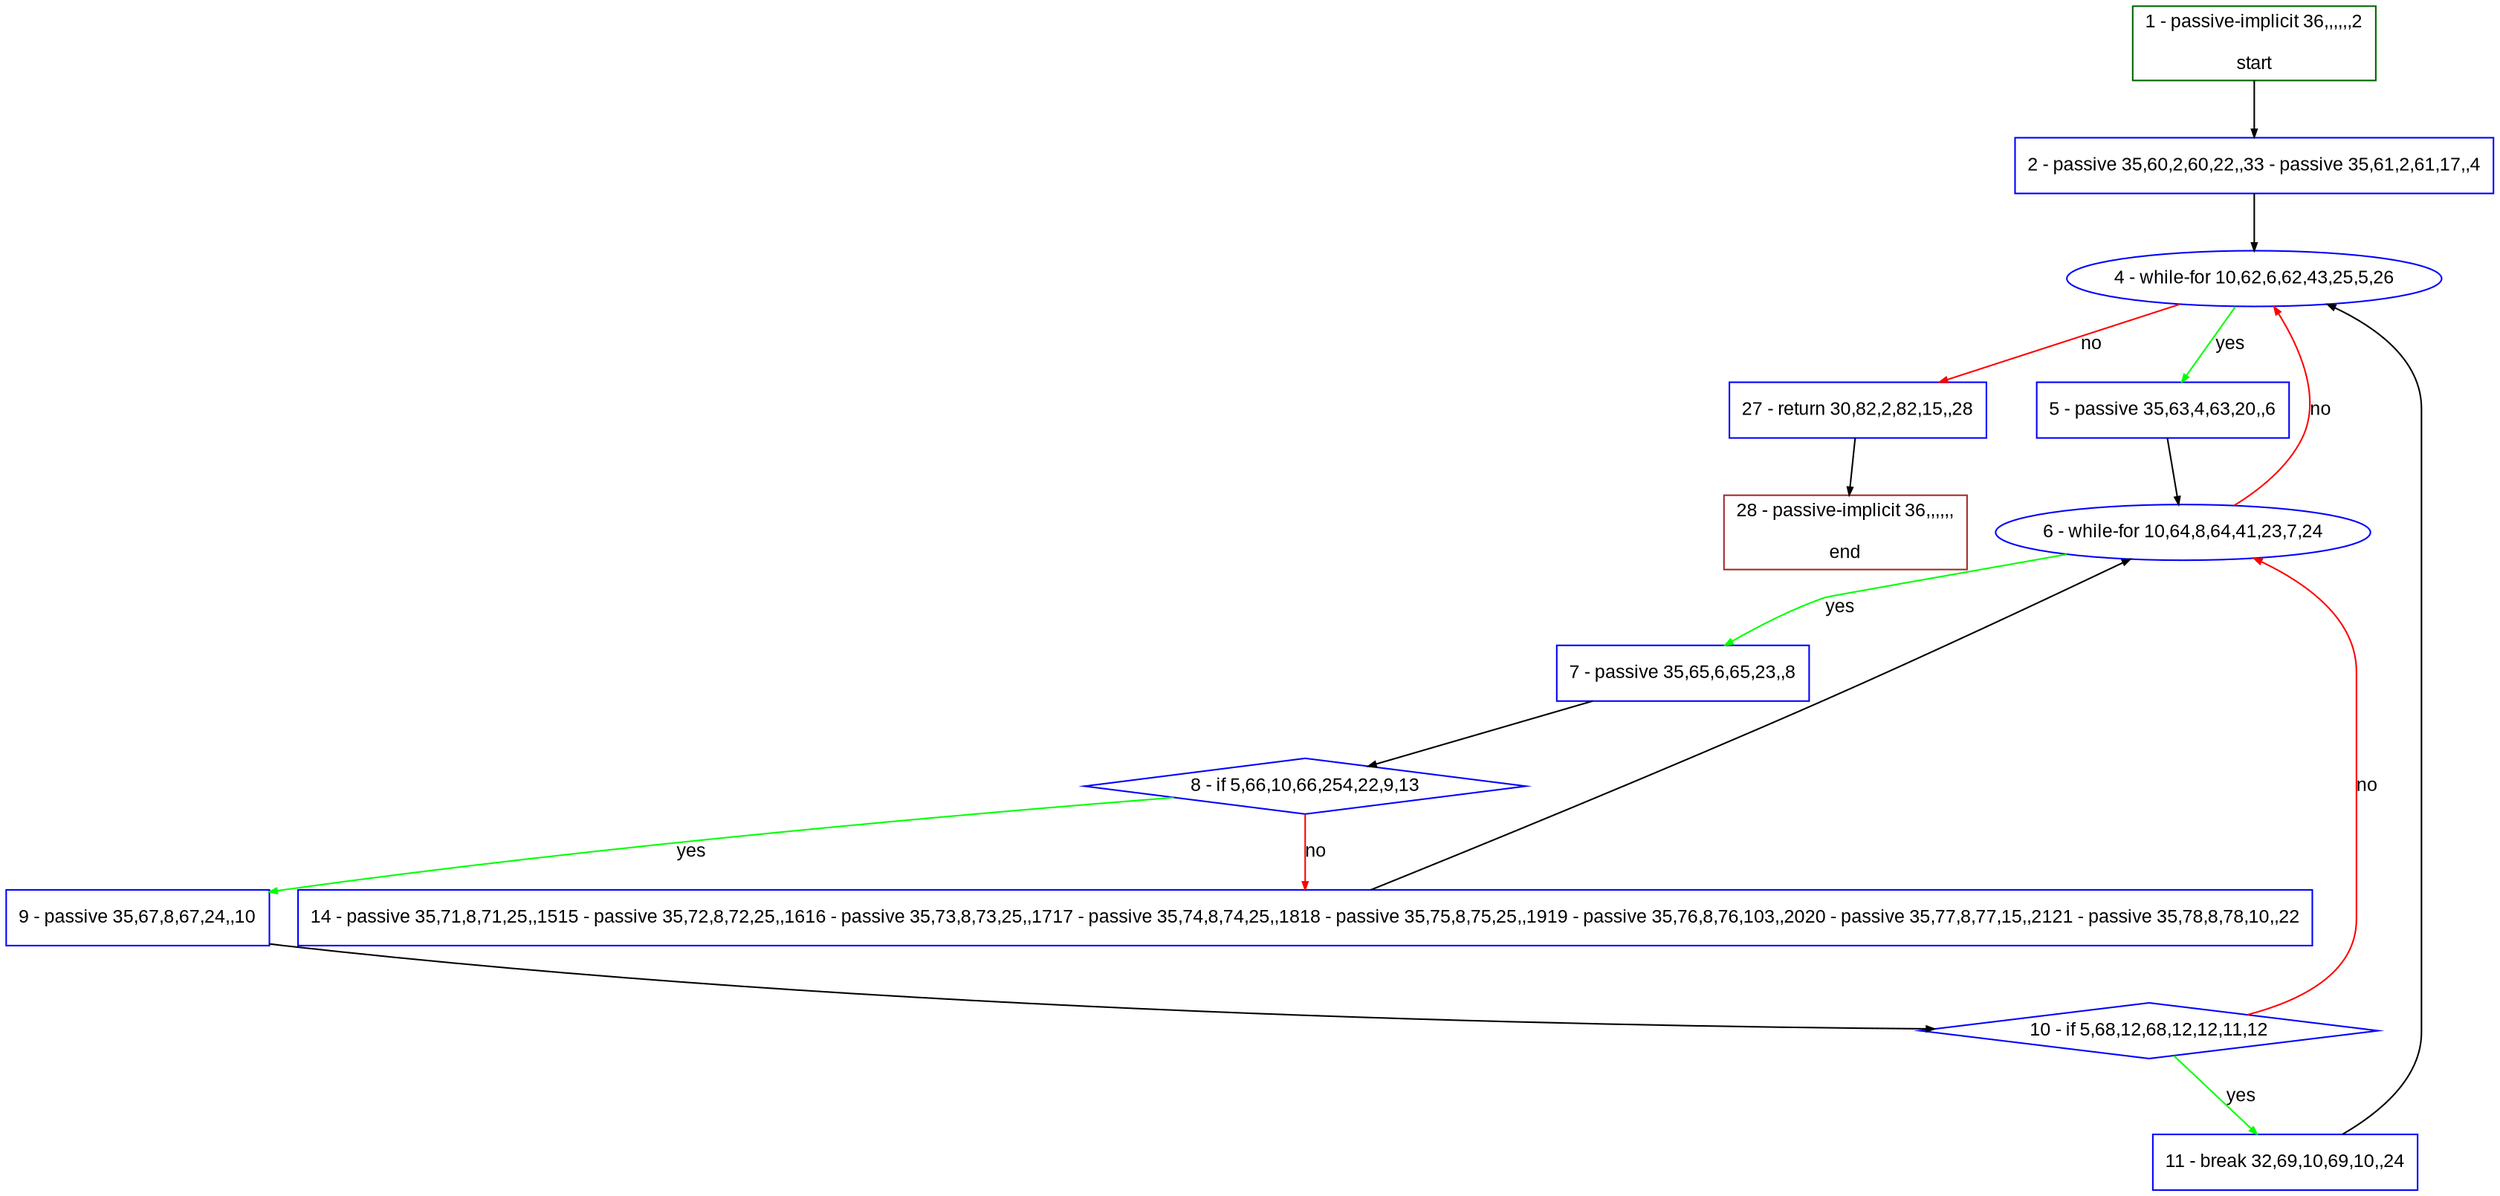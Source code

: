 digraph "" {
  graph [pack="true", label="", fontsize="12", packmode="clust", fontname="Arial", fillcolor="#FFFFCC", bgcolor="white", style="rounded,filled", compound="true"];
  node [node_initialized="no", label="", color="grey", fontsize="12", fillcolor="white", fontname="Arial", style="filled", shape="rectangle", compound="true", fixedsize="false"];
  edge [fontcolor="black", arrowhead="normal", arrowtail="none", arrowsize="0.5", ltail="", label="", color="black", fontsize="12", lhead="", fontname="Arial", dir="forward", compound="true"];
  __N1 [label="2 - passive 35,60,2,60,22,,33 - passive 35,61,2,61,17,,4", color="#0000ff", fillcolor="#ffffff", style="filled", shape="box"];
  __N2 [label="1 - passive-implicit 36,,,,,,2\n\nstart", color="#006400", fillcolor="#ffffff", style="filled", shape="box"];
  __N3 [label="4 - while-for 10,62,6,62,43,25,5,26", color="#0000ff", fillcolor="#ffffff", style="filled", shape="oval"];
  __N4 [label="5 - passive 35,63,4,63,20,,6", color="#0000ff", fillcolor="#ffffff", style="filled", shape="box"];
  __N5 [label="27 - return 30,82,2,82,15,,28", color="#0000ff", fillcolor="#ffffff", style="filled", shape="box"];
  __N6 [label="6 - while-for 10,64,8,64,41,23,7,24", color="#0000ff", fillcolor="#ffffff", style="filled", shape="oval"];
  __N7 [label="7 - passive 35,65,6,65,23,,8", color="#0000ff", fillcolor="#ffffff", style="filled", shape="box"];
  __N8 [label="8 - if 5,66,10,66,254,22,9,13", color="#0000ff", fillcolor="#ffffff", style="filled", shape="diamond"];
  __N9 [label="9 - passive 35,67,8,67,24,,10", color="#0000ff", fillcolor="#ffffff", style="filled", shape="box"];
  __N10 [label="14 - passive 35,71,8,71,25,,1515 - passive 35,72,8,72,25,,1616 - passive 35,73,8,73,25,,1717 - passive 35,74,8,74,25,,1818 - passive 35,75,8,75,25,,1919 - passive 35,76,8,76,103,,2020 - passive 35,77,8,77,15,,2121 - passive 35,78,8,78,10,,22", color="#0000ff", fillcolor="#ffffff", style="filled", shape="box"];
  __N11 [label="10 - if 5,68,12,68,12,12,11,12", color="#0000ff", fillcolor="#ffffff", style="filled", shape="diamond"];
  __N12 [label="11 - break 32,69,10,69,10,,24", color="#0000ff", fillcolor="#ffffff", style="filled", shape="box"];
  __N13 [label="28 - passive-implicit 36,,,,,,\n\nend", color="#a52a2a", fillcolor="#ffffff", style="filled", shape="box"];
  __N2 -> __N1 [arrowhead="normal", arrowtail="none", color="#000000", label="", dir="forward"];
  __N1 -> __N3 [arrowhead="normal", arrowtail="none", color="#000000", label="", dir="forward"];
  __N3 -> __N4 [arrowhead="normal", arrowtail="none", color="#00ff00", label="yes", dir="forward"];
  __N3 -> __N5 [arrowhead="normal", arrowtail="none", color="#ff0000", label="no", dir="forward"];
  __N4 -> __N6 [arrowhead="normal", arrowtail="none", color="#000000", label="", dir="forward"];
  __N6 -> __N3 [arrowhead="normal", arrowtail="none", color="#ff0000", label="no", dir="forward"];
  __N6 -> __N7 [arrowhead="normal", arrowtail="none", color="#00ff00", label="yes", dir="forward"];
  __N7 -> __N8 [arrowhead="normal", arrowtail="none", color="#000000", label="", dir="forward"];
  __N8 -> __N9 [arrowhead="normal", arrowtail="none", color="#00ff00", label="yes", dir="forward"];
  __N8 -> __N10 [arrowhead="normal", arrowtail="none", color="#ff0000", label="no", dir="forward"];
  __N9 -> __N11 [arrowhead="normal", arrowtail="none", color="#000000", label="", dir="forward"];
  __N11 -> __N6 [arrowhead="normal", arrowtail="none", color="#ff0000", label="no", dir="forward"];
  __N11 -> __N12 [arrowhead="normal", arrowtail="none", color="#00ff00", label="yes", dir="forward"];
  __N12 -> __N3 [arrowhead="normal", arrowtail="none", color="#000000", label="", dir="forward"];
  __N10 -> __N6 [arrowhead="normal", arrowtail="none", color="#000000", label="", dir="forward"];
  __N5 -> __N13 [arrowhead="normal", arrowtail="none", color="#000000", label="", dir="forward"];
}
